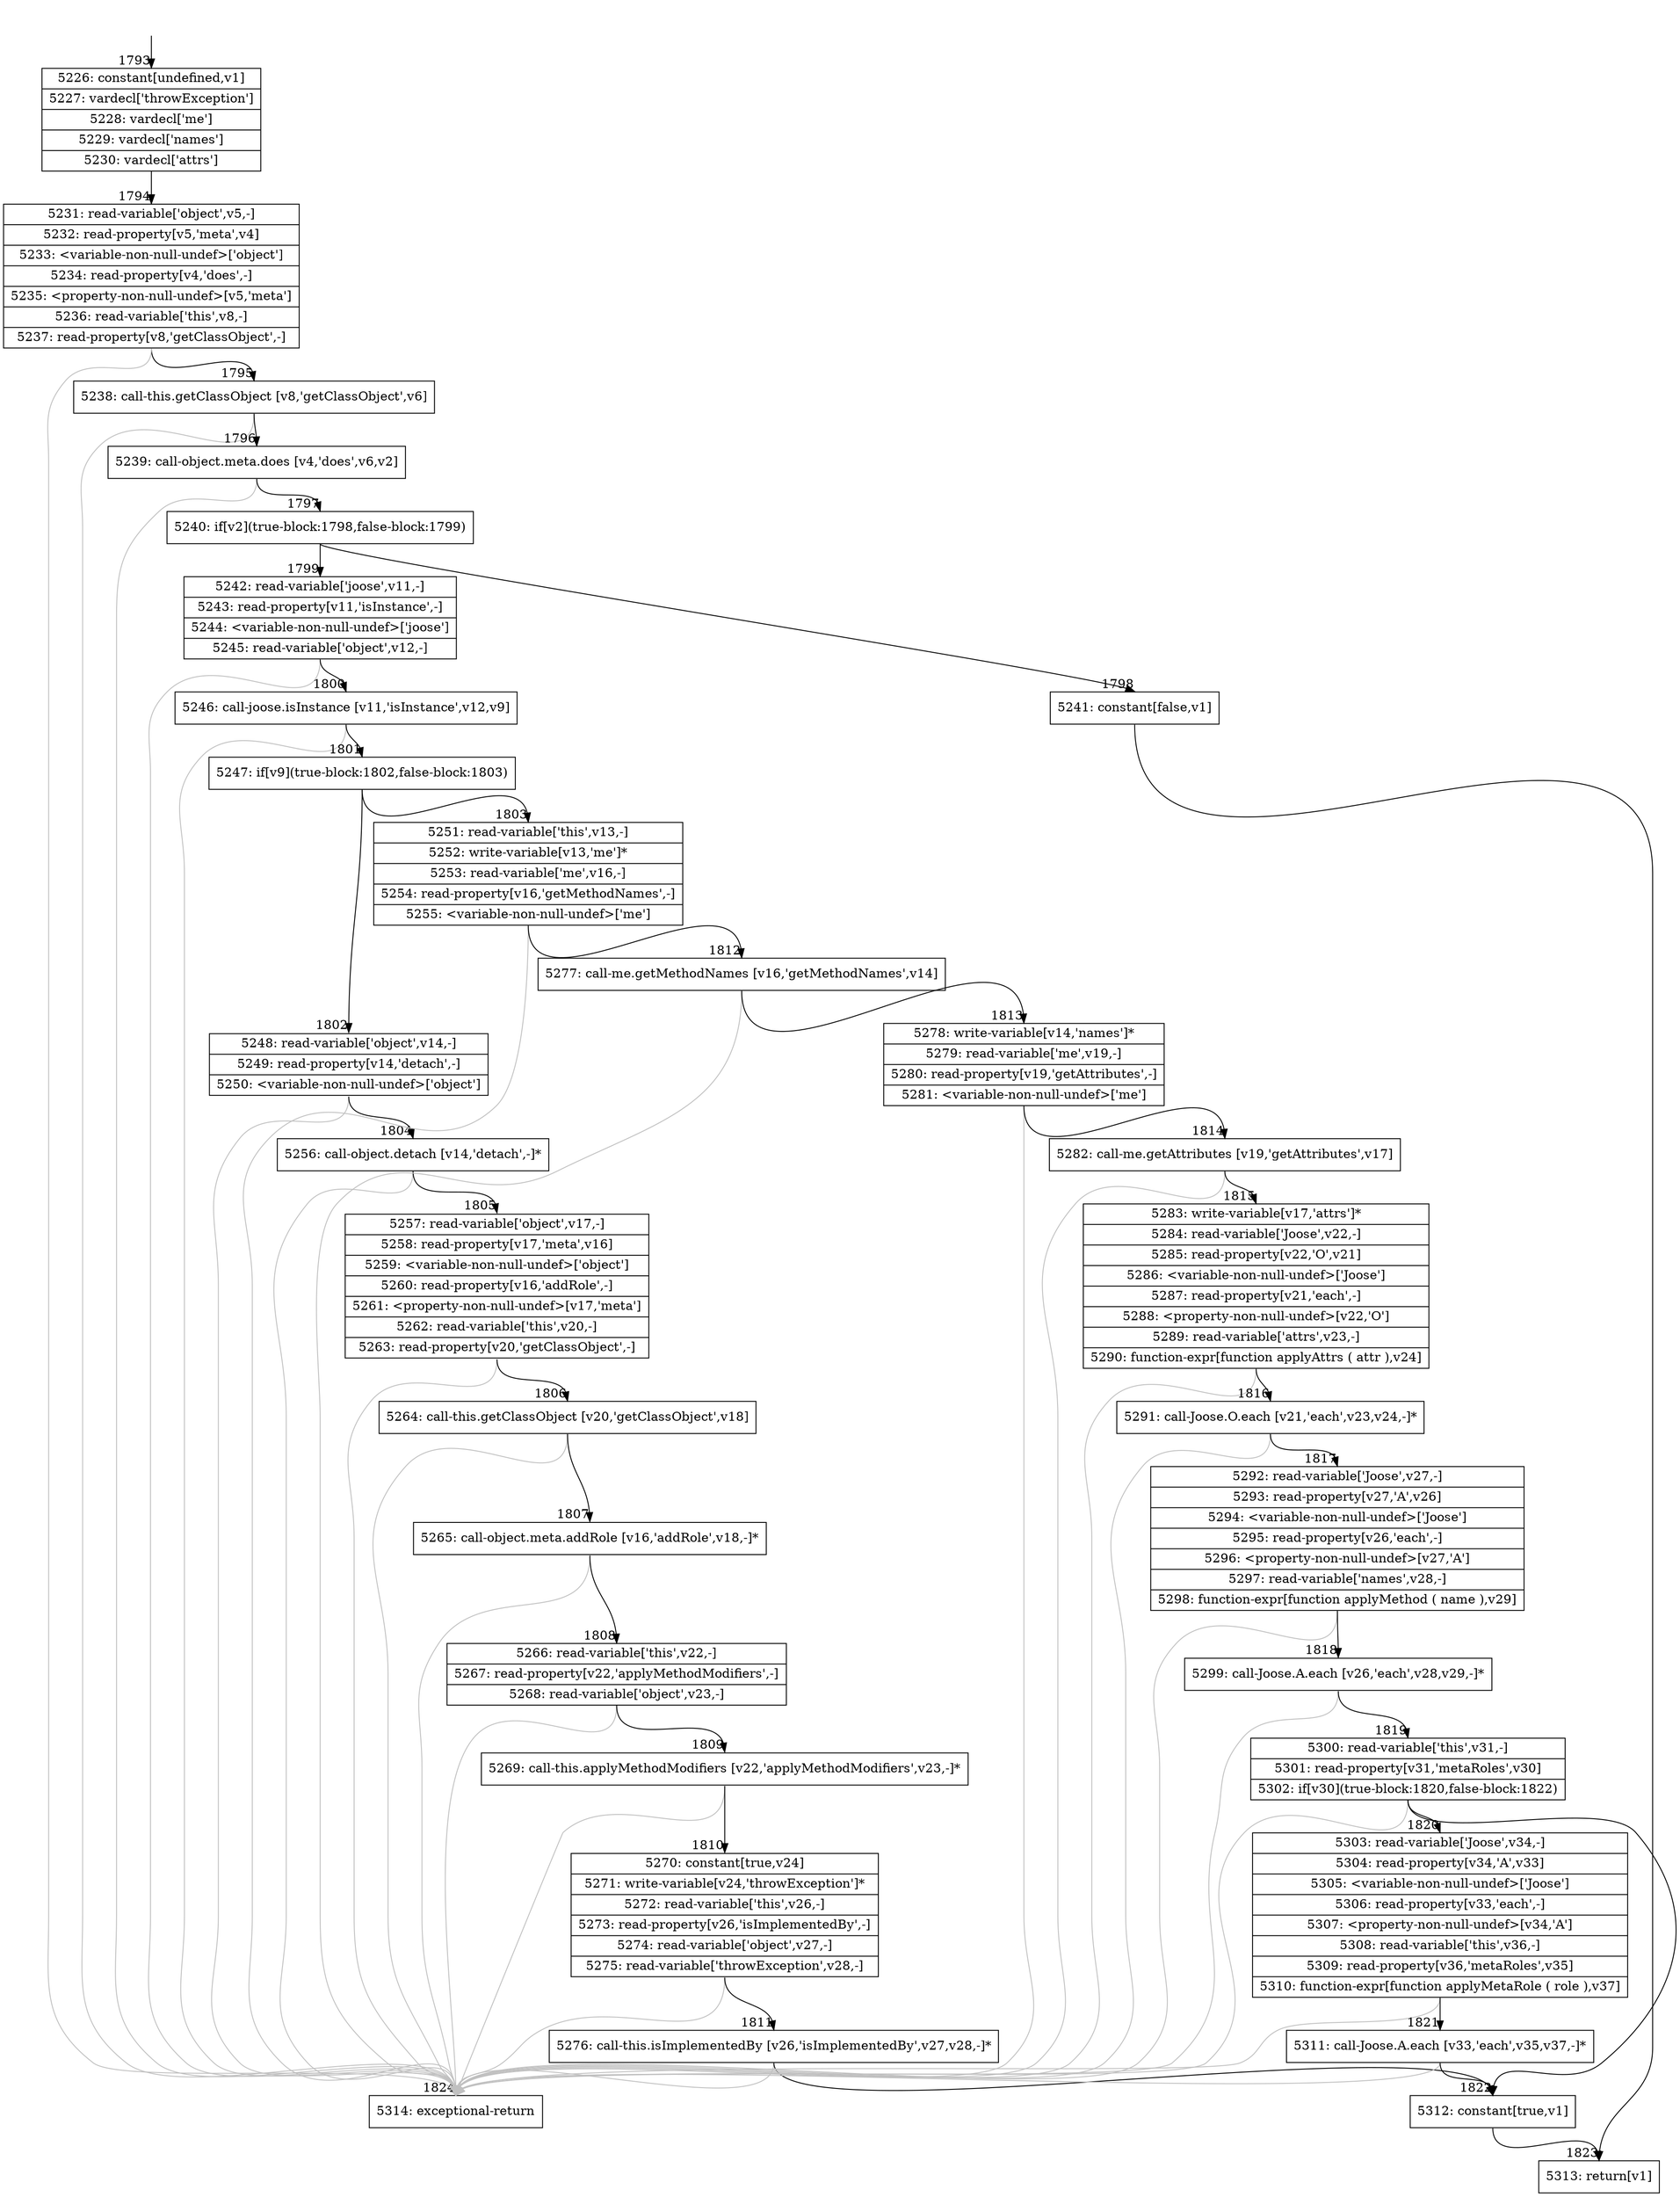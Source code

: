 digraph {
rankdir="TD"
BB_entry206[shape=none,label=""];
BB_entry206 -> BB1793 [tailport=s, headport=n, headlabel="    1793"]
BB1793 [shape=record label="{5226: constant[undefined,v1]|5227: vardecl['throwException']|5228: vardecl['me']|5229: vardecl['names']|5230: vardecl['attrs']}" ] 
BB1793 -> BB1794 [tailport=s, headport=n, headlabel="      1794"]
BB1794 [shape=record label="{5231: read-variable['object',v5,-]|5232: read-property[v5,'meta',v4]|5233: \<variable-non-null-undef\>['object']|5234: read-property[v4,'does',-]|5235: \<property-non-null-undef\>[v5,'meta']|5236: read-variable['this',v8,-]|5237: read-property[v8,'getClassObject',-]}" ] 
BB1794 -> BB1795 [tailport=s, headport=n, headlabel="      1795"]
BB1794 -> BB1824 [tailport=s, headport=n, color=gray, headlabel="      1824"]
BB1795 [shape=record label="{5238: call-this.getClassObject [v8,'getClassObject',v6]}" ] 
BB1795 -> BB1796 [tailport=s, headport=n, headlabel="      1796"]
BB1795 -> BB1824 [tailport=s, headport=n, color=gray]
BB1796 [shape=record label="{5239: call-object.meta.does [v4,'does',v6,v2]}" ] 
BB1796 -> BB1797 [tailport=s, headport=n, headlabel="      1797"]
BB1796 -> BB1824 [tailport=s, headport=n, color=gray]
BB1797 [shape=record label="{5240: if[v2](true-block:1798,false-block:1799)}" ] 
BB1797 -> BB1798 [tailport=s, headport=n, headlabel="      1798"]
BB1797 -> BB1799 [tailport=s, headport=n, headlabel="      1799"]
BB1798 [shape=record label="{5241: constant[false,v1]}" ] 
BB1798 -> BB1823 [tailport=s, headport=n, headlabel="      1823"]
BB1799 [shape=record label="{5242: read-variable['joose',v11,-]|5243: read-property[v11,'isInstance',-]|5244: \<variable-non-null-undef\>['joose']|5245: read-variable['object',v12,-]}" ] 
BB1799 -> BB1800 [tailport=s, headport=n, headlabel="      1800"]
BB1799 -> BB1824 [tailport=s, headport=n, color=gray]
BB1800 [shape=record label="{5246: call-joose.isInstance [v11,'isInstance',v12,v9]}" ] 
BB1800 -> BB1801 [tailport=s, headport=n, headlabel="      1801"]
BB1800 -> BB1824 [tailport=s, headport=n, color=gray]
BB1801 [shape=record label="{5247: if[v9](true-block:1802,false-block:1803)}" ] 
BB1801 -> BB1802 [tailport=s, headport=n, headlabel="      1802"]
BB1801 -> BB1803 [tailport=s, headport=n, headlabel="      1803"]
BB1802 [shape=record label="{5248: read-variable['object',v14,-]|5249: read-property[v14,'detach',-]|5250: \<variable-non-null-undef\>['object']}" ] 
BB1802 -> BB1804 [tailport=s, headport=n, headlabel="      1804"]
BB1802 -> BB1824 [tailport=s, headport=n, color=gray]
BB1803 [shape=record label="{5251: read-variable['this',v13,-]|5252: write-variable[v13,'me']*|5253: read-variable['me',v16,-]|5254: read-property[v16,'getMethodNames',-]|5255: \<variable-non-null-undef\>['me']}" ] 
BB1803 -> BB1812 [tailport=s, headport=n, headlabel="      1812"]
BB1803 -> BB1824 [tailport=s, headport=n, color=gray]
BB1804 [shape=record label="{5256: call-object.detach [v14,'detach',-]*}" ] 
BB1804 -> BB1805 [tailport=s, headport=n, headlabel="      1805"]
BB1804 -> BB1824 [tailport=s, headport=n, color=gray]
BB1805 [shape=record label="{5257: read-variable['object',v17,-]|5258: read-property[v17,'meta',v16]|5259: \<variable-non-null-undef\>['object']|5260: read-property[v16,'addRole',-]|5261: \<property-non-null-undef\>[v17,'meta']|5262: read-variable['this',v20,-]|5263: read-property[v20,'getClassObject',-]}" ] 
BB1805 -> BB1806 [tailport=s, headport=n, headlabel="      1806"]
BB1805 -> BB1824 [tailport=s, headport=n, color=gray]
BB1806 [shape=record label="{5264: call-this.getClassObject [v20,'getClassObject',v18]}" ] 
BB1806 -> BB1807 [tailport=s, headport=n, headlabel="      1807"]
BB1806 -> BB1824 [tailport=s, headport=n, color=gray]
BB1807 [shape=record label="{5265: call-object.meta.addRole [v16,'addRole',v18,-]*}" ] 
BB1807 -> BB1808 [tailport=s, headport=n, headlabel="      1808"]
BB1807 -> BB1824 [tailport=s, headport=n, color=gray]
BB1808 [shape=record label="{5266: read-variable['this',v22,-]|5267: read-property[v22,'applyMethodModifiers',-]|5268: read-variable['object',v23,-]}" ] 
BB1808 -> BB1809 [tailport=s, headport=n, headlabel="      1809"]
BB1808 -> BB1824 [tailport=s, headport=n, color=gray]
BB1809 [shape=record label="{5269: call-this.applyMethodModifiers [v22,'applyMethodModifiers',v23,-]*}" ] 
BB1809 -> BB1810 [tailport=s, headport=n, headlabel="      1810"]
BB1809 -> BB1824 [tailport=s, headport=n, color=gray]
BB1810 [shape=record label="{5270: constant[true,v24]|5271: write-variable[v24,'throwException']*|5272: read-variable['this',v26,-]|5273: read-property[v26,'isImplementedBy',-]|5274: read-variable['object',v27,-]|5275: read-variable['throwException',v28,-]}" ] 
BB1810 -> BB1811 [tailport=s, headport=n, headlabel="      1811"]
BB1810 -> BB1824 [tailport=s, headport=n, color=gray]
BB1811 [shape=record label="{5276: call-this.isImplementedBy [v26,'isImplementedBy',v27,v28,-]*}" ] 
BB1811 -> BB1822 [tailport=s, headport=n, headlabel="      1822"]
BB1811 -> BB1824 [tailport=s, headport=n, color=gray]
BB1812 [shape=record label="{5277: call-me.getMethodNames [v16,'getMethodNames',v14]}" ] 
BB1812 -> BB1813 [tailport=s, headport=n, headlabel="      1813"]
BB1812 -> BB1824 [tailport=s, headport=n, color=gray]
BB1813 [shape=record label="{5278: write-variable[v14,'names']*|5279: read-variable['me',v19,-]|5280: read-property[v19,'getAttributes',-]|5281: \<variable-non-null-undef\>['me']}" ] 
BB1813 -> BB1814 [tailport=s, headport=n, headlabel="      1814"]
BB1813 -> BB1824 [tailport=s, headport=n, color=gray]
BB1814 [shape=record label="{5282: call-me.getAttributes [v19,'getAttributes',v17]}" ] 
BB1814 -> BB1815 [tailport=s, headport=n, headlabel="      1815"]
BB1814 -> BB1824 [tailport=s, headport=n, color=gray]
BB1815 [shape=record label="{5283: write-variable[v17,'attrs']*|5284: read-variable['Joose',v22,-]|5285: read-property[v22,'O',v21]|5286: \<variable-non-null-undef\>['Joose']|5287: read-property[v21,'each',-]|5288: \<property-non-null-undef\>[v22,'O']|5289: read-variable['attrs',v23,-]|5290: function-expr[function applyAttrs ( attr ),v24]}" ] 
BB1815 -> BB1816 [tailport=s, headport=n, headlabel="      1816"]
BB1815 -> BB1824 [tailport=s, headport=n, color=gray]
BB1816 [shape=record label="{5291: call-Joose.O.each [v21,'each',v23,v24,-]*}" ] 
BB1816 -> BB1817 [tailport=s, headport=n, headlabel="      1817"]
BB1816 -> BB1824 [tailport=s, headport=n, color=gray]
BB1817 [shape=record label="{5292: read-variable['Joose',v27,-]|5293: read-property[v27,'A',v26]|5294: \<variable-non-null-undef\>['Joose']|5295: read-property[v26,'each',-]|5296: \<property-non-null-undef\>[v27,'A']|5297: read-variable['names',v28,-]|5298: function-expr[function applyMethod ( name ),v29]}" ] 
BB1817 -> BB1818 [tailport=s, headport=n, headlabel="      1818"]
BB1817 -> BB1824 [tailport=s, headport=n, color=gray]
BB1818 [shape=record label="{5299: call-Joose.A.each [v26,'each',v28,v29,-]*}" ] 
BB1818 -> BB1819 [tailport=s, headport=n, headlabel="      1819"]
BB1818 -> BB1824 [tailport=s, headport=n, color=gray]
BB1819 [shape=record label="{5300: read-variable['this',v31,-]|5301: read-property[v31,'metaRoles',v30]|5302: if[v30](true-block:1820,false-block:1822)}" ] 
BB1819 -> BB1820 [tailport=s, headport=n, headlabel="      1820"]
BB1819 -> BB1822 [tailport=s, headport=n]
BB1819 -> BB1824 [tailport=s, headport=n, color=gray]
BB1820 [shape=record label="{5303: read-variable['Joose',v34,-]|5304: read-property[v34,'A',v33]|5305: \<variable-non-null-undef\>['Joose']|5306: read-property[v33,'each',-]|5307: \<property-non-null-undef\>[v34,'A']|5308: read-variable['this',v36,-]|5309: read-property[v36,'metaRoles',v35]|5310: function-expr[function applyMetaRole ( role ),v37]}" ] 
BB1820 -> BB1821 [tailport=s, headport=n, headlabel="      1821"]
BB1820 -> BB1824 [tailport=s, headport=n, color=gray]
BB1821 [shape=record label="{5311: call-Joose.A.each [v33,'each',v35,v37,-]*}" ] 
BB1821 -> BB1822 [tailport=s, headport=n]
BB1821 -> BB1824 [tailport=s, headport=n, color=gray]
BB1822 [shape=record label="{5312: constant[true,v1]}" ] 
BB1822 -> BB1823 [tailport=s, headport=n]
BB1823 [shape=record label="{5313: return[v1]}" ] 
BB1824 [shape=record label="{5314: exceptional-return}" ] 
//#$~ 2077
}

